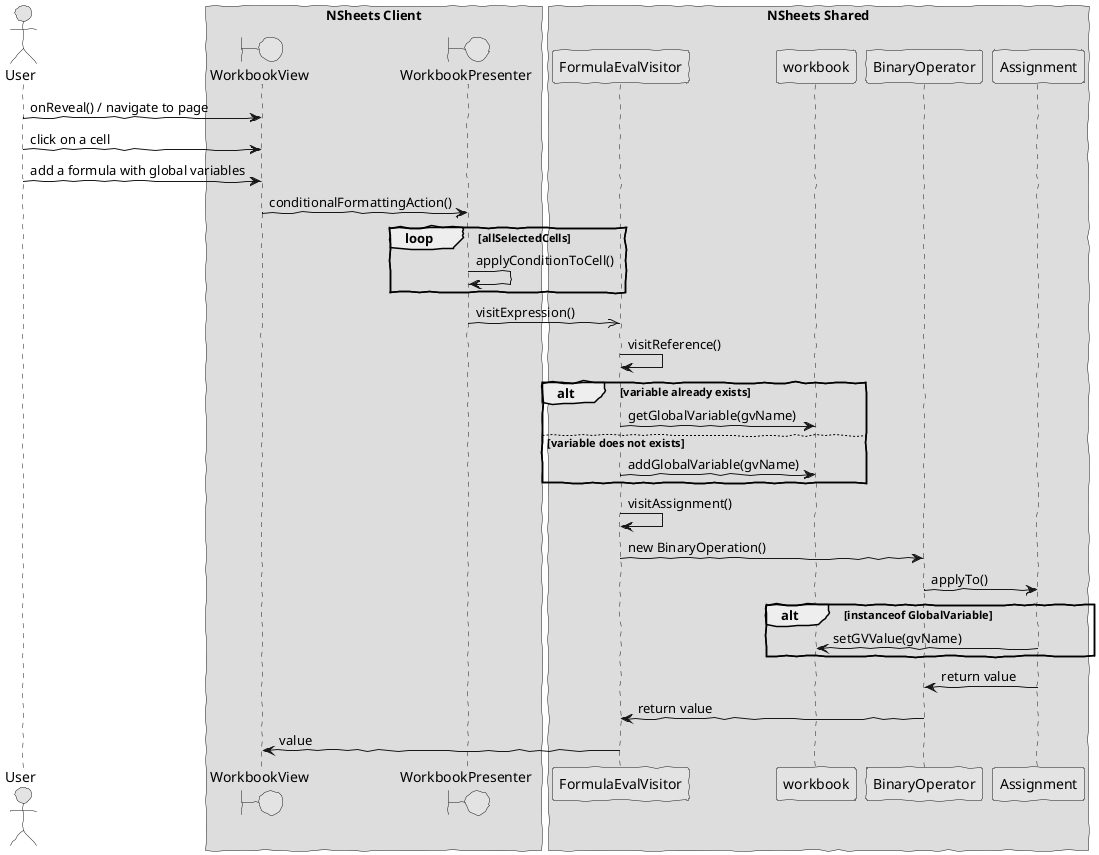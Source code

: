 @startuml design1
skinparam handwritten true
skinparam monochrome true
skinparam packageStyle rect
skinparam defaultFontName FG Virgil
skinparam shadowing false

actor User
boundary WorkbookView
boundary WorkbookPresenter

box "NSheets Client"
participant WorkbookView
participant WorkbookPresenter
end box

box "NSheets Shared"
participant FormulaEvalVisitor
participant workbook
participant BinaryOperator
participant Assignment
end box

User -> WorkbookView : onReveal() / navigate to page
User -> WorkbookView : click on a cell
User -> WorkbookView : add a formula with global variables

WorkbookView -> WorkbookPresenter : conditionalFormattingAction()
loop allSelectedCells
WorkbookPresenter -> WorkbookPresenter : applyConditionToCell()
end

WorkbookPresenter ->> FormulaEvalVisitor : visitExpression()

FormulaEvalVisitor -> FormulaEvalVisitor: visitReference()

alt variable already exists
FormulaEvalVisitor -> workbook : getGlobalVariable(gvName)
else variable does not exists
FormulaEvalVisitor -> workbook : addGlobalVariable(gvName)
end

FormulaEvalVisitor -> FormulaEvalVisitor : visitAssignment()

FormulaEvalVisitor -> BinaryOperator : new BinaryOperation()

BinaryOperator -> Assignment : applyTo()

alt instanceof GlobalVariable
Assignment -> workbook : setGVValue(gvName)
end

Assignment -> BinaryOperator : return value

BinaryOperator -> FormulaEvalVisitor : return value

FormulaEvalVisitor -> WorkbookView : value
@enduml